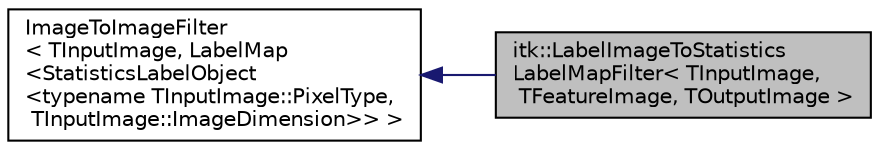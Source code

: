 digraph "itk::LabelImageToStatisticsLabelMapFilter&lt; TInputImage, TFeatureImage, TOutputImage &gt;"
{
 // LATEX_PDF_SIZE
  edge [fontname="Helvetica",fontsize="10",labelfontname="Helvetica",labelfontsize="10"];
  node [fontname="Helvetica",fontsize="10",shape=record];
  rankdir="LR";
  Node1 [label="itk::LabelImageToStatistics\lLabelMapFilter\< TInputImage,\l TFeatureImage, TOutputImage \>",height=0.2,width=0.4,color="black", fillcolor="grey75", style="filled", fontcolor="black",tooltip="a convenient class to convert a label image to a label map and valuate the statistics attributes at o..."];
  Node2 -> Node1 [dir="back",color="midnightblue",fontsize="10",style="solid",fontname="Helvetica"];
  Node2 [label="ImageToImageFilter\l\< TInputImage, LabelMap\l\<StatisticsLabelObject\l\<typename TInputImage::PixelType,\l TInputImage::ImageDimension\>\>  \>",height=0.2,width=0.4,color="black", fillcolor="white", style="filled",tooltip=" "];
}
